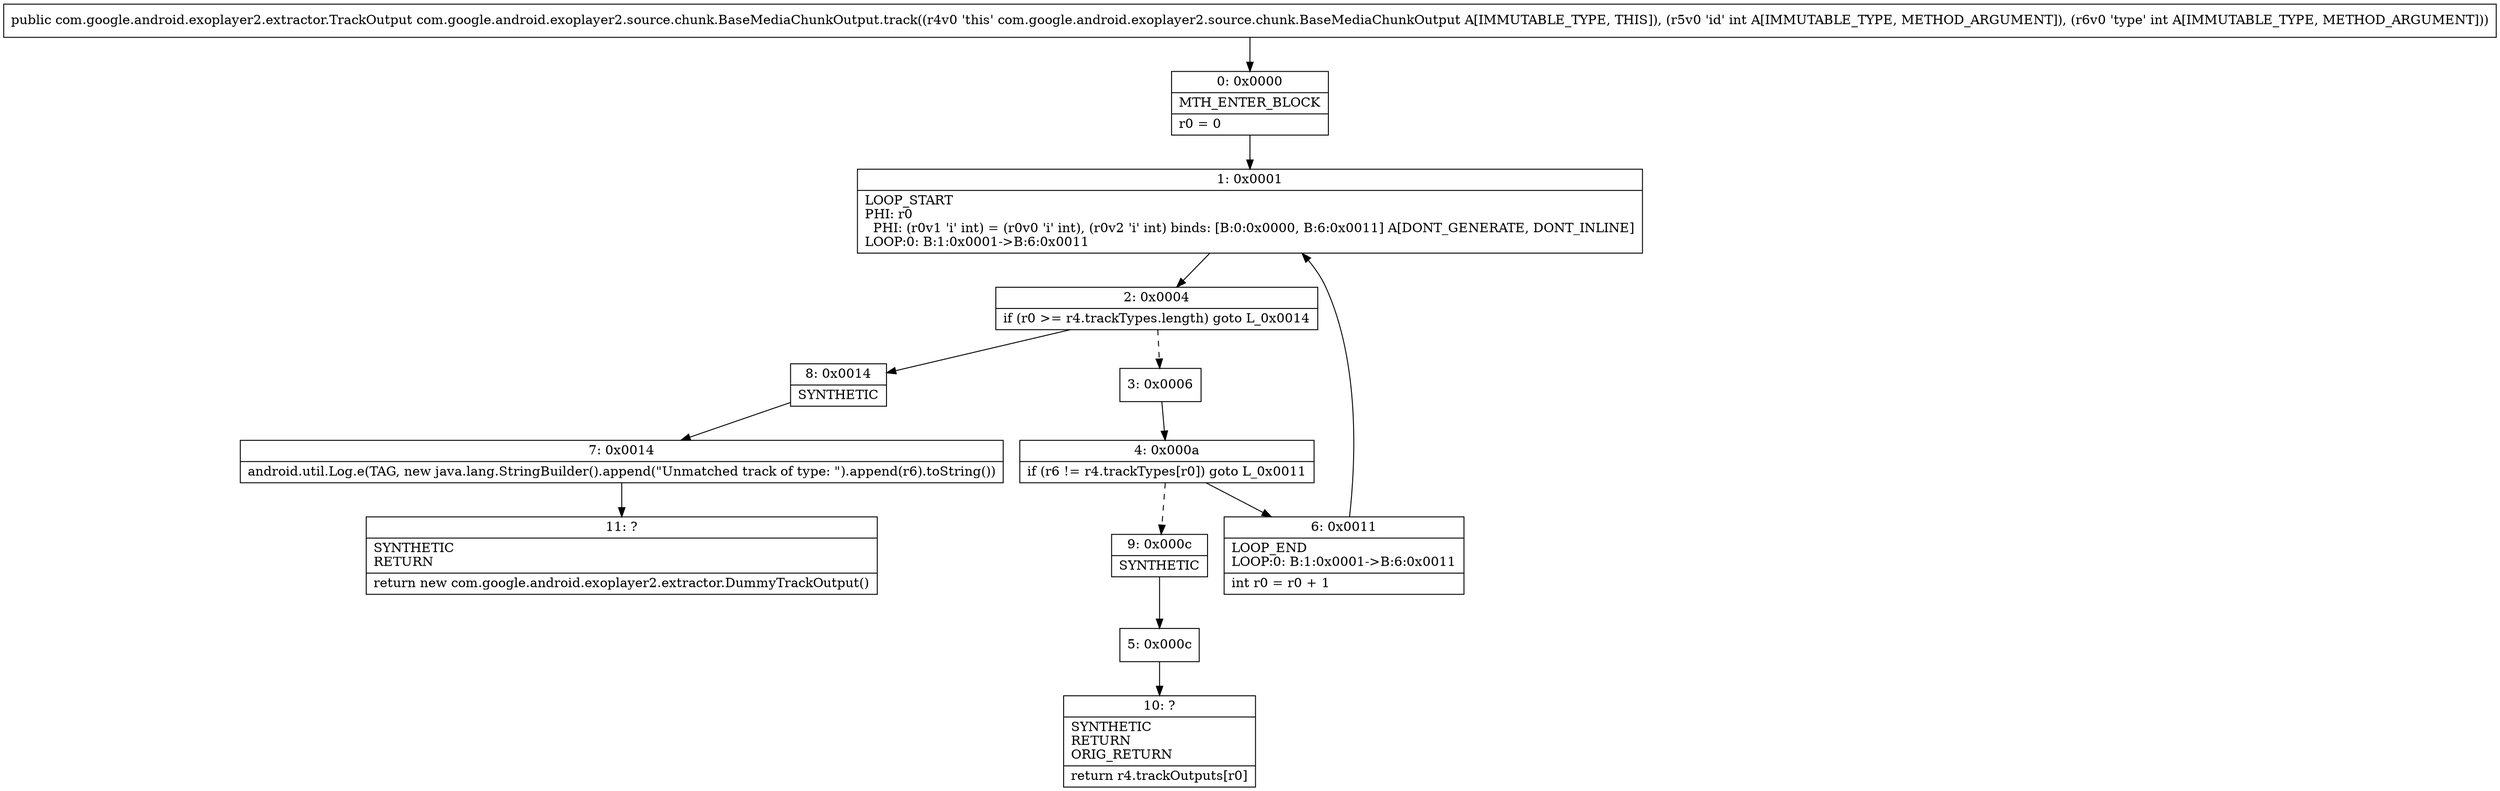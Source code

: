 digraph "CFG forcom.google.android.exoplayer2.source.chunk.BaseMediaChunkOutput.track(II)Lcom\/google\/android\/exoplayer2\/extractor\/TrackOutput;" {
Node_0 [shape=record,label="{0\:\ 0x0000|MTH_ENTER_BLOCK\l|r0 = 0\l}"];
Node_1 [shape=record,label="{1\:\ 0x0001|LOOP_START\lPHI: r0 \l  PHI: (r0v1 'i' int) = (r0v0 'i' int), (r0v2 'i' int) binds: [B:0:0x0000, B:6:0x0011] A[DONT_GENERATE, DONT_INLINE]\lLOOP:0: B:1:0x0001\-\>B:6:0x0011\l}"];
Node_2 [shape=record,label="{2\:\ 0x0004|if (r0 \>= r4.trackTypes.length) goto L_0x0014\l}"];
Node_3 [shape=record,label="{3\:\ 0x0006}"];
Node_4 [shape=record,label="{4\:\ 0x000a|if (r6 != r4.trackTypes[r0]) goto L_0x0011\l}"];
Node_5 [shape=record,label="{5\:\ 0x000c}"];
Node_6 [shape=record,label="{6\:\ 0x0011|LOOP_END\lLOOP:0: B:1:0x0001\-\>B:6:0x0011\l|int r0 = r0 + 1\l}"];
Node_7 [shape=record,label="{7\:\ 0x0014|android.util.Log.e(TAG, new java.lang.StringBuilder().append(\"Unmatched track of type: \").append(r6).toString())\l}"];
Node_8 [shape=record,label="{8\:\ 0x0014|SYNTHETIC\l}"];
Node_9 [shape=record,label="{9\:\ 0x000c|SYNTHETIC\l}"];
Node_10 [shape=record,label="{10\:\ ?|SYNTHETIC\lRETURN\lORIG_RETURN\l|return r4.trackOutputs[r0]\l}"];
Node_11 [shape=record,label="{11\:\ ?|SYNTHETIC\lRETURN\l|return new com.google.android.exoplayer2.extractor.DummyTrackOutput()\l}"];
MethodNode[shape=record,label="{public com.google.android.exoplayer2.extractor.TrackOutput com.google.android.exoplayer2.source.chunk.BaseMediaChunkOutput.track((r4v0 'this' com.google.android.exoplayer2.source.chunk.BaseMediaChunkOutput A[IMMUTABLE_TYPE, THIS]), (r5v0 'id' int A[IMMUTABLE_TYPE, METHOD_ARGUMENT]), (r6v0 'type' int A[IMMUTABLE_TYPE, METHOD_ARGUMENT])) }"];
MethodNode -> Node_0;
Node_0 -> Node_1;
Node_1 -> Node_2;
Node_2 -> Node_3[style=dashed];
Node_2 -> Node_8;
Node_3 -> Node_4;
Node_4 -> Node_6;
Node_4 -> Node_9[style=dashed];
Node_5 -> Node_10;
Node_6 -> Node_1;
Node_7 -> Node_11;
Node_8 -> Node_7;
Node_9 -> Node_5;
}

